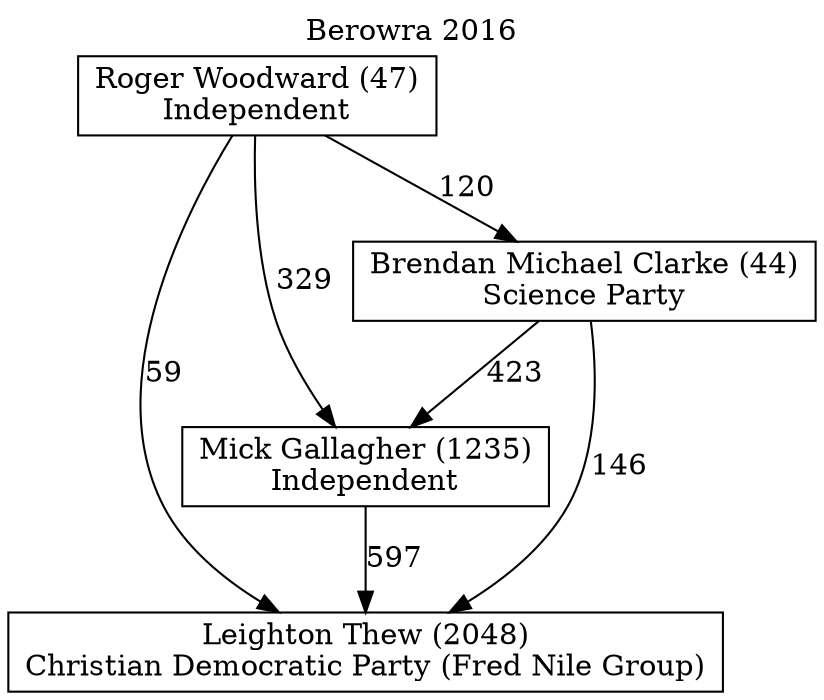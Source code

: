 // House preference flow
digraph "Leighton Thew (2048)_Berowra_2016" {
	graph [label="Berowra 2016" labelloc=t mclimit=10]
	node [shape=box]
	"Leighton Thew (2048)" [label="Leighton Thew (2048)
Christian Democratic Party (Fred Nile Group)"]
	"Mick Gallagher (1235)" [label="Mick Gallagher (1235)
Independent"]
	"Brendan Michael Clarke (44)" [label="Brendan Michael Clarke (44)
Science Party"]
	"Roger Woodward (47)" [label="Roger Woodward (47)
Independent"]
	"Mick Gallagher (1235)" -> "Leighton Thew (2048)" [label=597]
	"Brendan Michael Clarke (44)" -> "Mick Gallagher (1235)" [label=423]
	"Roger Woodward (47)" -> "Brendan Michael Clarke (44)" [label=120]
	"Brendan Michael Clarke (44)" -> "Leighton Thew (2048)" [label=146]
	"Roger Woodward (47)" -> "Leighton Thew (2048)" [label=59]
	"Roger Woodward (47)" -> "Mick Gallagher (1235)" [label=329]
}
